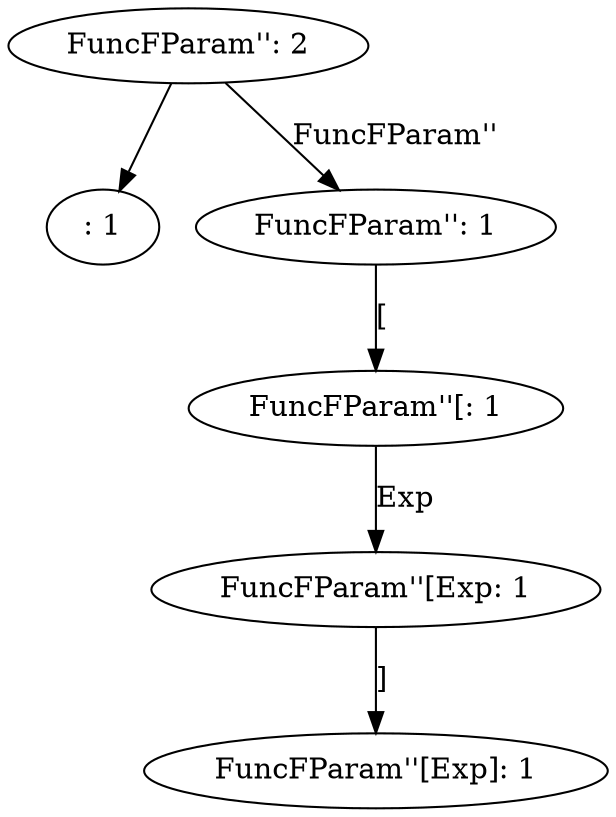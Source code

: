 digraph {
    0 [ label = "FuncFParam'': 2" ]
    1 [ label = ": 1" ]
    2 [ label = "FuncFParam'': 1" ]
    3 [ label = "FuncFParam''[: 1" ]
    4 [ label = "FuncFParam''[Exp: 1" ]
    5 [ label = "FuncFParam''[Exp]: 1" ]
    0 -> 1 [ label = "" ]
    0 -> 2 [ label = "FuncFParam''" ]
    2 -> 3 [ label = "[" ]
    3 -> 4 [ label = "Exp" ]
    4 -> 5 [ label = "]" ]
}
